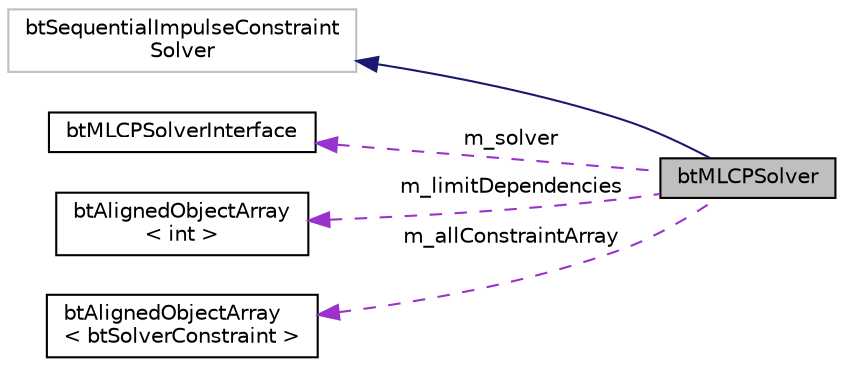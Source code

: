 digraph "btMLCPSolver"
{
  edge [fontname="Helvetica",fontsize="10",labelfontname="Helvetica",labelfontsize="10"];
  node [fontname="Helvetica",fontsize="10",shape=record];
  rankdir="LR";
  Node1 [label="btMLCPSolver",height=0.2,width=0.4,color="black", fillcolor="grey75", style="filled", fontcolor="black"];
  Node2 -> Node1 [dir="back",color="midnightblue",fontsize="10",style="solid",fontname="Helvetica"];
  Node2 [label="btSequentialImpulseConstraint\lSolver",height=0.2,width=0.4,color="grey75", fillcolor="white", style="filled"];
  Node3 -> Node1 [dir="back",color="darkorchid3",fontsize="10",style="dashed",label=" m_solver" ,fontname="Helvetica"];
  Node3 [label="btMLCPSolverInterface",height=0.2,width=0.4,color="black", fillcolor="white", style="filled",URL="$classbt_m_l_c_p_solver_interface.html",tooltip="original version written by Erwin Coumans, October 2013 "];
  Node4 -> Node1 [dir="back",color="darkorchid3",fontsize="10",style="dashed",label=" m_limitDependencies" ,fontname="Helvetica"];
  Node4 [label="btAlignedObjectArray\l\< int \>",height=0.2,width=0.4,color="black", fillcolor="white", style="filled",URL="$classbt_aligned_object_array.html"];
  Node5 -> Node1 [dir="back",color="darkorchid3",fontsize="10",style="dashed",label=" m_allConstraintArray" ,fontname="Helvetica"];
  Node5 [label="btAlignedObjectArray\l\< btSolverConstraint \>",height=0.2,width=0.4,color="black", fillcolor="white", style="filled",URL="$classbt_aligned_object_array.html"];
}
